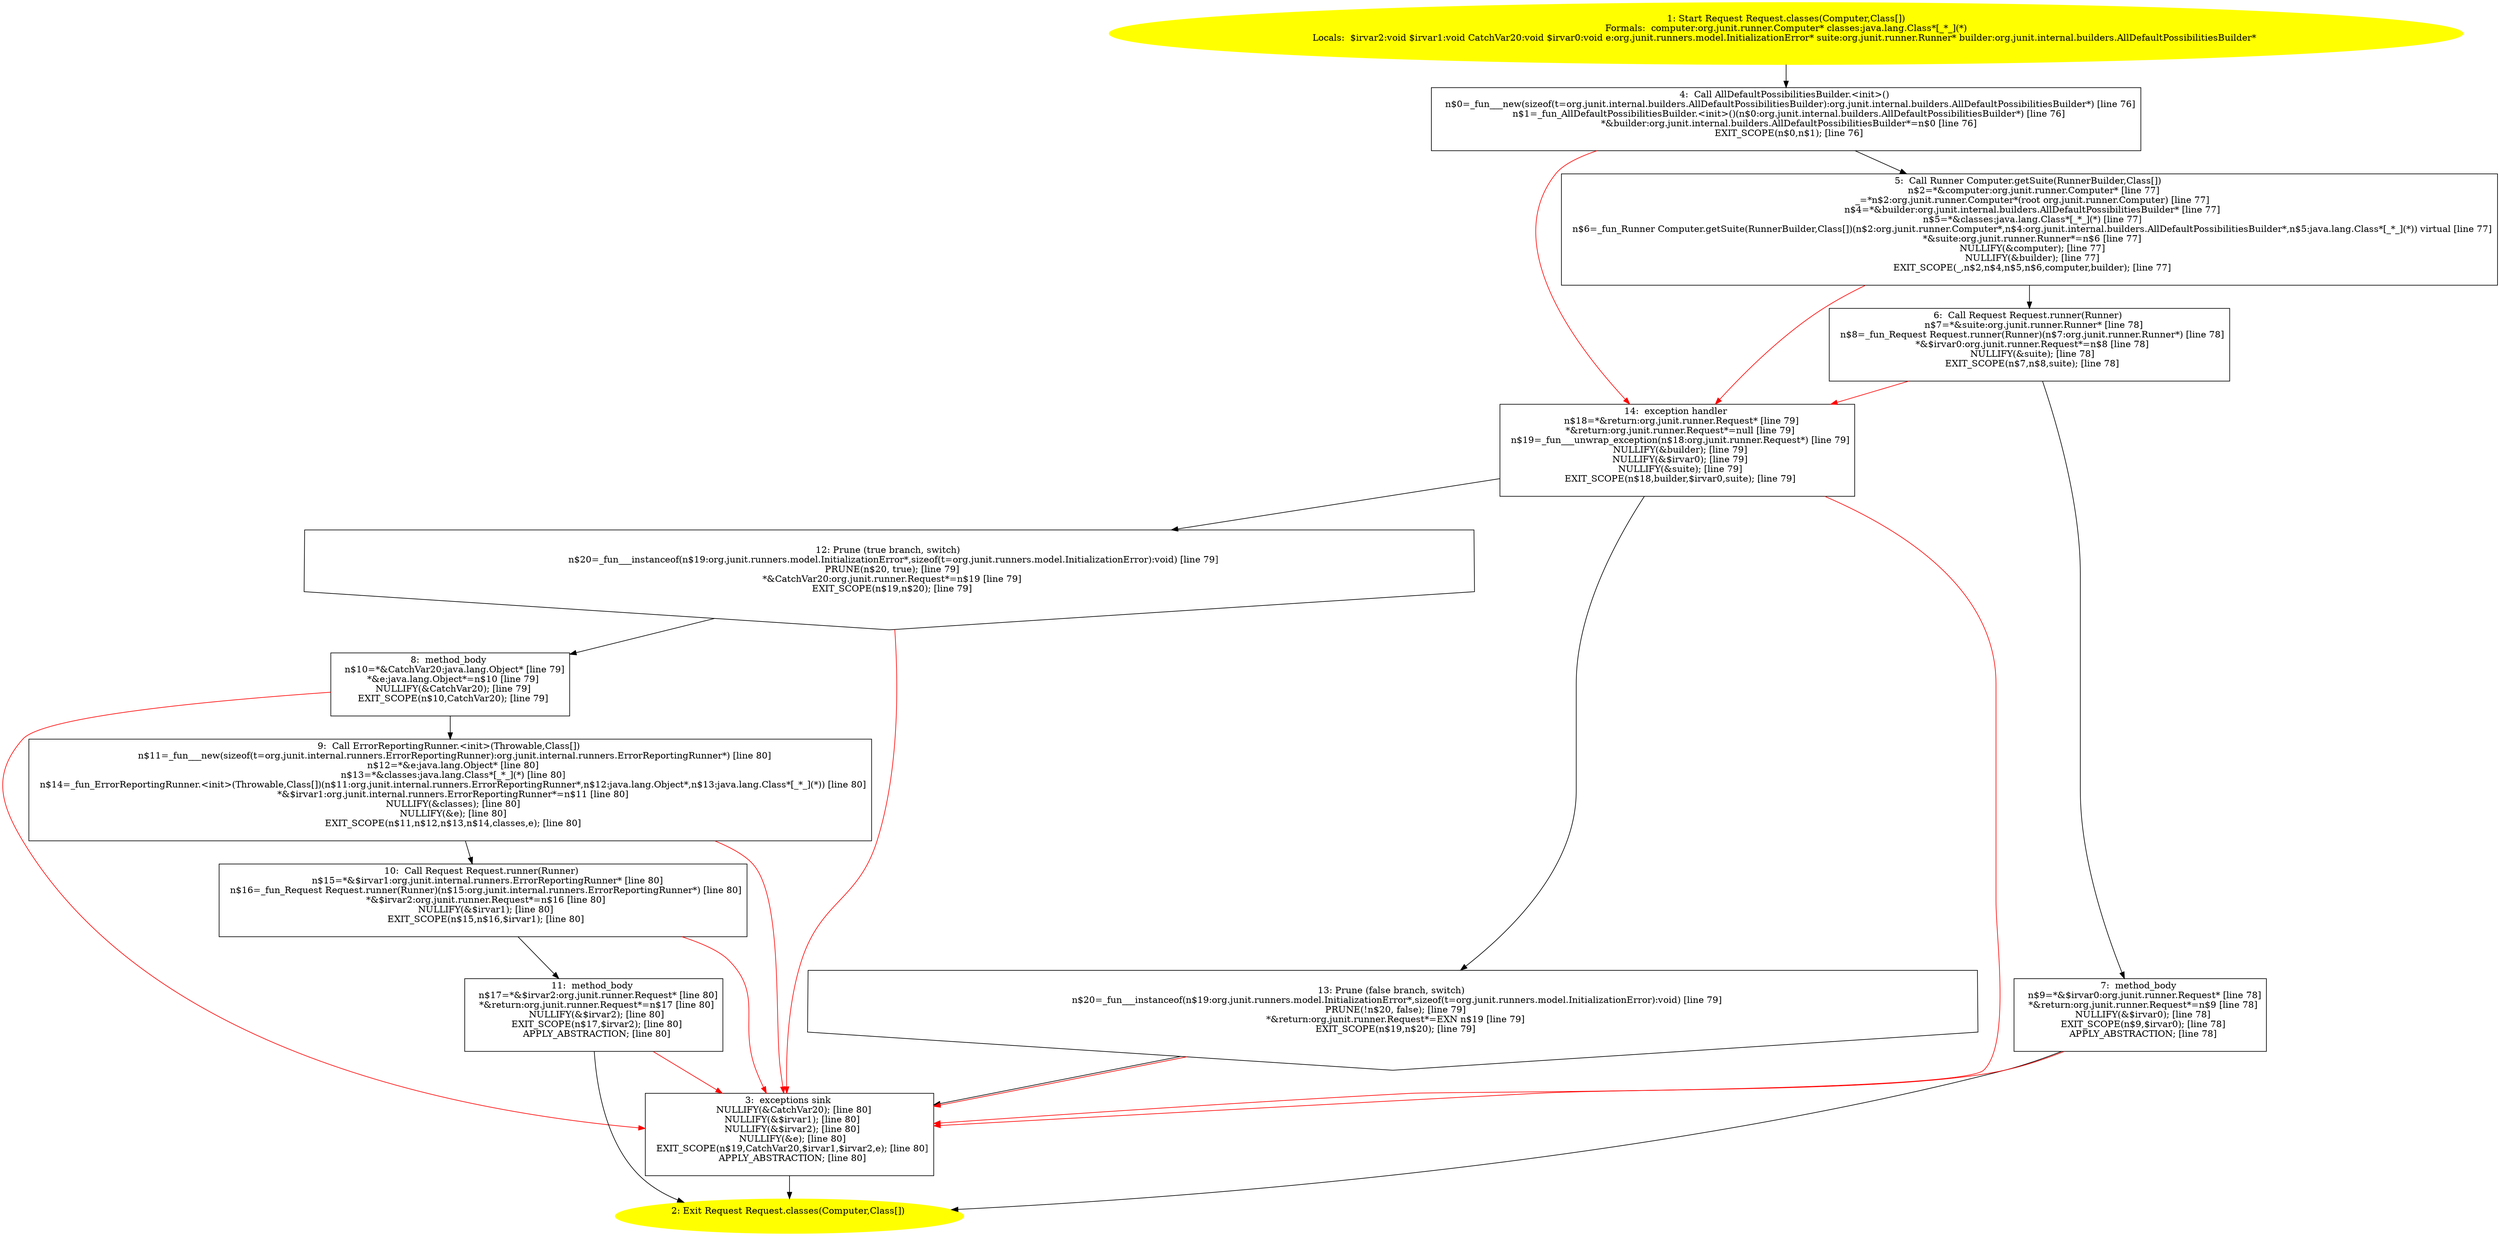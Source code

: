 /* @generated */
digraph cfg {
"org.junit.runner.Request.classes(org.junit.runner.Computer,java.lang.Class[]):org.junit.runner.Reque.fc924d3482f39cd5a591fe7e0aa3b8b9_1" [label="1: Start Request Request.classes(Computer,Class[])\nFormals:  computer:org.junit.runner.Computer* classes:java.lang.Class*[_*_](*)\nLocals:  $irvar2:void $irvar1:void CatchVar20:void $irvar0:void e:org.junit.runners.model.InitializationError* suite:org.junit.runner.Runner* builder:org.junit.internal.builders.AllDefaultPossibilitiesBuilder* \n  " color=yellow style=filled]
	

	 "org.junit.runner.Request.classes(org.junit.runner.Computer,java.lang.Class[]):org.junit.runner.Reque.fc924d3482f39cd5a591fe7e0aa3b8b9_1" -> "org.junit.runner.Request.classes(org.junit.runner.Computer,java.lang.Class[]):org.junit.runner.Reque.fc924d3482f39cd5a591fe7e0aa3b8b9_4" ;
"org.junit.runner.Request.classes(org.junit.runner.Computer,java.lang.Class[]):org.junit.runner.Reque.fc924d3482f39cd5a591fe7e0aa3b8b9_2" [label="2: Exit Request Request.classes(Computer,Class[]) \n  " color=yellow style=filled]
	

"org.junit.runner.Request.classes(org.junit.runner.Computer,java.lang.Class[]):org.junit.runner.Reque.fc924d3482f39cd5a591fe7e0aa3b8b9_3" [label="3:  exceptions sink \n   NULLIFY(&CatchVar20); [line 80]\n  NULLIFY(&$irvar1); [line 80]\n  NULLIFY(&$irvar2); [line 80]\n  NULLIFY(&e); [line 80]\n  EXIT_SCOPE(n$19,CatchVar20,$irvar1,$irvar2,e); [line 80]\n  APPLY_ABSTRACTION; [line 80]\n " shape="box"]
	

	 "org.junit.runner.Request.classes(org.junit.runner.Computer,java.lang.Class[]):org.junit.runner.Reque.fc924d3482f39cd5a591fe7e0aa3b8b9_3" -> "org.junit.runner.Request.classes(org.junit.runner.Computer,java.lang.Class[]):org.junit.runner.Reque.fc924d3482f39cd5a591fe7e0aa3b8b9_2" ;
"org.junit.runner.Request.classes(org.junit.runner.Computer,java.lang.Class[]):org.junit.runner.Reque.fc924d3482f39cd5a591fe7e0aa3b8b9_4" [label="4:  Call AllDefaultPossibilitiesBuilder.<init>() \n   n$0=_fun___new(sizeof(t=org.junit.internal.builders.AllDefaultPossibilitiesBuilder):org.junit.internal.builders.AllDefaultPossibilitiesBuilder*) [line 76]\n  n$1=_fun_AllDefaultPossibilitiesBuilder.<init>()(n$0:org.junit.internal.builders.AllDefaultPossibilitiesBuilder*) [line 76]\n  *&builder:org.junit.internal.builders.AllDefaultPossibilitiesBuilder*=n$0 [line 76]\n  EXIT_SCOPE(n$0,n$1); [line 76]\n " shape="box"]
	

	 "org.junit.runner.Request.classes(org.junit.runner.Computer,java.lang.Class[]):org.junit.runner.Reque.fc924d3482f39cd5a591fe7e0aa3b8b9_4" -> "org.junit.runner.Request.classes(org.junit.runner.Computer,java.lang.Class[]):org.junit.runner.Reque.fc924d3482f39cd5a591fe7e0aa3b8b9_5" ;
	 "org.junit.runner.Request.classes(org.junit.runner.Computer,java.lang.Class[]):org.junit.runner.Reque.fc924d3482f39cd5a591fe7e0aa3b8b9_4" -> "org.junit.runner.Request.classes(org.junit.runner.Computer,java.lang.Class[]):org.junit.runner.Reque.fc924d3482f39cd5a591fe7e0aa3b8b9_14" [color="red" ];
"org.junit.runner.Request.classes(org.junit.runner.Computer,java.lang.Class[]):org.junit.runner.Reque.fc924d3482f39cd5a591fe7e0aa3b8b9_5" [label="5:  Call Runner Computer.getSuite(RunnerBuilder,Class[]) \n   n$2=*&computer:org.junit.runner.Computer* [line 77]\n  _=*n$2:org.junit.runner.Computer*(root org.junit.runner.Computer) [line 77]\n  n$4=*&builder:org.junit.internal.builders.AllDefaultPossibilitiesBuilder* [line 77]\n  n$5=*&classes:java.lang.Class*[_*_](*) [line 77]\n  n$6=_fun_Runner Computer.getSuite(RunnerBuilder,Class[])(n$2:org.junit.runner.Computer*,n$4:org.junit.internal.builders.AllDefaultPossibilitiesBuilder*,n$5:java.lang.Class*[_*_](*)) virtual [line 77]\n  *&suite:org.junit.runner.Runner*=n$6 [line 77]\n  NULLIFY(&computer); [line 77]\n  NULLIFY(&builder); [line 77]\n  EXIT_SCOPE(_,n$2,n$4,n$5,n$6,computer,builder); [line 77]\n " shape="box"]
	

	 "org.junit.runner.Request.classes(org.junit.runner.Computer,java.lang.Class[]):org.junit.runner.Reque.fc924d3482f39cd5a591fe7e0aa3b8b9_5" -> "org.junit.runner.Request.classes(org.junit.runner.Computer,java.lang.Class[]):org.junit.runner.Reque.fc924d3482f39cd5a591fe7e0aa3b8b9_6" ;
	 "org.junit.runner.Request.classes(org.junit.runner.Computer,java.lang.Class[]):org.junit.runner.Reque.fc924d3482f39cd5a591fe7e0aa3b8b9_5" -> "org.junit.runner.Request.classes(org.junit.runner.Computer,java.lang.Class[]):org.junit.runner.Reque.fc924d3482f39cd5a591fe7e0aa3b8b9_14" [color="red" ];
"org.junit.runner.Request.classes(org.junit.runner.Computer,java.lang.Class[]):org.junit.runner.Reque.fc924d3482f39cd5a591fe7e0aa3b8b9_6" [label="6:  Call Request Request.runner(Runner) \n   n$7=*&suite:org.junit.runner.Runner* [line 78]\n  n$8=_fun_Request Request.runner(Runner)(n$7:org.junit.runner.Runner*) [line 78]\n  *&$irvar0:org.junit.runner.Request*=n$8 [line 78]\n  NULLIFY(&suite); [line 78]\n  EXIT_SCOPE(n$7,n$8,suite); [line 78]\n " shape="box"]
	

	 "org.junit.runner.Request.classes(org.junit.runner.Computer,java.lang.Class[]):org.junit.runner.Reque.fc924d3482f39cd5a591fe7e0aa3b8b9_6" -> "org.junit.runner.Request.classes(org.junit.runner.Computer,java.lang.Class[]):org.junit.runner.Reque.fc924d3482f39cd5a591fe7e0aa3b8b9_7" ;
	 "org.junit.runner.Request.classes(org.junit.runner.Computer,java.lang.Class[]):org.junit.runner.Reque.fc924d3482f39cd5a591fe7e0aa3b8b9_6" -> "org.junit.runner.Request.classes(org.junit.runner.Computer,java.lang.Class[]):org.junit.runner.Reque.fc924d3482f39cd5a591fe7e0aa3b8b9_14" [color="red" ];
"org.junit.runner.Request.classes(org.junit.runner.Computer,java.lang.Class[]):org.junit.runner.Reque.fc924d3482f39cd5a591fe7e0aa3b8b9_7" [label="7:  method_body \n   n$9=*&$irvar0:org.junit.runner.Request* [line 78]\n  *&return:org.junit.runner.Request*=n$9 [line 78]\n  NULLIFY(&$irvar0); [line 78]\n  EXIT_SCOPE(n$9,$irvar0); [line 78]\n  APPLY_ABSTRACTION; [line 78]\n " shape="box"]
	

	 "org.junit.runner.Request.classes(org.junit.runner.Computer,java.lang.Class[]):org.junit.runner.Reque.fc924d3482f39cd5a591fe7e0aa3b8b9_7" -> "org.junit.runner.Request.classes(org.junit.runner.Computer,java.lang.Class[]):org.junit.runner.Reque.fc924d3482f39cd5a591fe7e0aa3b8b9_2" ;
	 "org.junit.runner.Request.classes(org.junit.runner.Computer,java.lang.Class[]):org.junit.runner.Reque.fc924d3482f39cd5a591fe7e0aa3b8b9_7" -> "org.junit.runner.Request.classes(org.junit.runner.Computer,java.lang.Class[]):org.junit.runner.Reque.fc924d3482f39cd5a591fe7e0aa3b8b9_3" [color="red" ];
"org.junit.runner.Request.classes(org.junit.runner.Computer,java.lang.Class[]):org.junit.runner.Reque.fc924d3482f39cd5a591fe7e0aa3b8b9_8" [label="8:  method_body \n   n$10=*&CatchVar20:java.lang.Object* [line 79]\n  *&e:java.lang.Object*=n$10 [line 79]\n  NULLIFY(&CatchVar20); [line 79]\n  EXIT_SCOPE(n$10,CatchVar20); [line 79]\n " shape="box"]
	

	 "org.junit.runner.Request.classes(org.junit.runner.Computer,java.lang.Class[]):org.junit.runner.Reque.fc924d3482f39cd5a591fe7e0aa3b8b9_8" -> "org.junit.runner.Request.classes(org.junit.runner.Computer,java.lang.Class[]):org.junit.runner.Reque.fc924d3482f39cd5a591fe7e0aa3b8b9_9" ;
	 "org.junit.runner.Request.classes(org.junit.runner.Computer,java.lang.Class[]):org.junit.runner.Reque.fc924d3482f39cd5a591fe7e0aa3b8b9_8" -> "org.junit.runner.Request.classes(org.junit.runner.Computer,java.lang.Class[]):org.junit.runner.Reque.fc924d3482f39cd5a591fe7e0aa3b8b9_3" [color="red" ];
"org.junit.runner.Request.classes(org.junit.runner.Computer,java.lang.Class[]):org.junit.runner.Reque.fc924d3482f39cd5a591fe7e0aa3b8b9_9" [label="9:  Call ErrorReportingRunner.<init>(Throwable,Class[]) \n   n$11=_fun___new(sizeof(t=org.junit.internal.runners.ErrorReportingRunner):org.junit.internal.runners.ErrorReportingRunner*) [line 80]\n  n$12=*&e:java.lang.Object* [line 80]\n  n$13=*&classes:java.lang.Class*[_*_](*) [line 80]\n  n$14=_fun_ErrorReportingRunner.<init>(Throwable,Class[])(n$11:org.junit.internal.runners.ErrorReportingRunner*,n$12:java.lang.Object*,n$13:java.lang.Class*[_*_](*)) [line 80]\n  *&$irvar1:org.junit.internal.runners.ErrorReportingRunner*=n$11 [line 80]\n  NULLIFY(&classes); [line 80]\n  NULLIFY(&e); [line 80]\n  EXIT_SCOPE(n$11,n$12,n$13,n$14,classes,e); [line 80]\n " shape="box"]
	

	 "org.junit.runner.Request.classes(org.junit.runner.Computer,java.lang.Class[]):org.junit.runner.Reque.fc924d3482f39cd5a591fe7e0aa3b8b9_9" -> "org.junit.runner.Request.classes(org.junit.runner.Computer,java.lang.Class[]):org.junit.runner.Reque.fc924d3482f39cd5a591fe7e0aa3b8b9_10" ;
	 "org.junit.runner.Request.classes(org.junit.runner.Computer,java.lang.Class[]):org.junit.runner.Reque.fc924d3482f39cd5a591fe7e0aa3b8b9_9" -> "org.junit.runner.Request.classes(org.junit.runner.Computer,java.lang.Class[]):org.junit.runner.Reque.fc924d3482f39cd5a591fe7e0aa3b8b9_3" [color="red" ];
"org.junit.runner.Request.classes(org.junit.runner.Computer,java.lang.Class[]):org.junit.runner.Reque.fc924d3482f39cd5a591fe7e0aa3b8b9_10" [label="10:  Call Request Request.runner(Runner) \n   n$15=*&$irvar1:org.junit.internal.runners.ErrorReportingRunner* [line 80]\n  n$16=_fun_Request Request.runner(Runner)(n$15:org.junit.internal.runners.ErrorReportingRunner*) [line 80]\n  *&$irvar2:org.junit.runner.Request*=n$16 [line 80]\n  NULLIFY(&$irvar1); [line 80]\n  EXIT_SCOPE(n$15,n$16,$irvar1); [line 80]\n " shape="box"]
	

	 "org.junit.runner.Request.classes(org.junit.runner.Computer,java.lang.Class[]):org.junit.runner.Reque.fc924d3482f39cd5a591fe7e0aa3b8b9_10" -> "org.junit.runner.Request.classes(org.junit.runner.Computer,java.lang.Class[]):org.junit.runner.Reque.fc924d3482f39cd5a591fe7e0aa3b8b9_11" ;
	 "org.junit.runner.Request.classes(org.junit.runner.Computer,java.lang.Class[]):org.junit.runner.Reque.fc924d3482f39cd5a591fe7e0aa3b8b9_10" -> "org.junit.runner.Request.classes(org.junit.runner.Computer,java.lang.Class[]):org.junit.runner.Reque.fc924d3482f39cd5a591fe7e0aa3b8b9_3" [color="red" ];
"org.junit.runner.Request.classes(org.junit.runner.Computer,java.lang.Class[]):org.junit.runner.Reque.fc924d3482f39cd5a591fe7e0aa3b8b9_11" [label="11:  method_body \n   n$17=*&$irvar2:org.junit.runner.Request* [line 80]\n  *&return:org.junit.runner.Request*=n$17 [line 80]\n  NULLIFY(&$irvar2); [line 80]\n  EXIT_SCOPE(n$17,$irvar2); [line 80]\n  APPLY_ABSTRACTION; [line 80]\n " shape="box"]
	

	 "org.junit.runner.Request.classes(org.junit.runner.Computer,java.lang.Class[]):org.junit.runner.Reque.fc924d3482f39cd5a591fe7e0aa3b8b9_11" -> "org.junit.runner.Request.classes(org.junit.runner.Computer,java.lang.Class[]):org.junit.runner.Reque.fc924d3482f39cd5a591fe7e0aa3b8b9_2" ;
	 "org.junit.runner.Request.classes(org.junit.runner.Computer,java.lang.Class[]):org.junit.runner.Reque.fc924d3482f39cd5a591fe7e0aa3b8b9_11" -> "org.junit.runner.Request.classes(org.junit.runner.Computer,java.lang.Class[]):org.junit.runner.Reque.fc924d3482f39cd5a591fe7e0aa3b8b9_3" [color="red" ];
"org.junit.runner.Request.classes(org.junit.runner.Computer,java.lang.Class[]):org.junit.runner.Reque.fc924d3482f39cd5a591fe7e0aa3b8b9_12" [label="12: Prune (true branch, switch) \n   n$20=_fun___instanceof(n$19:org.junit.runners.model.InitializationError*,sizeof(t=org.junit.runners.model.InitializationError):void) [line 79]\n  PRUNE(n$20, true); [line 79]\n  *&CatchVar20:org.junit.runner.Request*=n$19 [line 79]\n  EXIT_SCOPE(n$19,n$20); [line 79]\n " shape="invhouse"]
	

	 "org.junit.runner.Request.classes(org.junit.runner.Computer,java.lang.Class[]):org.junit.runner.Reque.fc924d3482f39cd5a591fe7e0aa3b8b9_12" -> "org.junit.runner.Request.classes(org.junit.runner.Computer,java.lang.Class[]):org.junit.runner.Reque.fc924d3482f39cd5a591fe7e0aa3b8b9_8" ;
	 "org.junit.runner.Request.classes(org.junit.runner.Computer,java.lang.Class[]):org.junit.runner.Reque.fc924d3482f39cd5a591fe7e0aa3b8b9_12" -> "org.junit.runner.Request.classes(org.junit.runner.Computer,java.lang.Class[]):org.junit.runner.Reque.fc924d3482f39cd5a591fe7e0aa3b8b9_3" [color="red" ];
"org.junit.runner.Request.classes(org.junit.runner.Computer,java.lang.Class[]):org.junit.runner.Reque.fc924d3482f39cd5a591fe7e0aa3b8b9_13" [label="13: Prune (false branch, switch) \n   n$20=_fun___instanceof(n$19:org.junit.runners.model.InitializationError*,sizeof(t=org.junit.runners.model.InitializationError):void) [line 79]\n  PRUNE(!n$20, false); [line 79]\n  *&return:org.junit.runner.Request*=EXN n$19 [line 79]\n  EXIT_SCOPE(n$19,n$20); [line 79]\n " shape="invhouse"]
	

	 "org.junit.runner.Request.classes(org.junit.runner.Computer,java.lang.Class[]):org.junit.runner.Reque.fc924d3482f39cd5a591fe7e0aa3b8b9_13" -> "org.junit.runner.Request.classes(org.junit.runner.Computer,java.lang.Class[]):org.junit.runner.Reque.fc924d3482f39cd5a591fe7e0aa3b8b9_3" ;
	 "org.junit.runner.Request.classes(org.junit.runner.Computer,java.lang.Class[]):org.junit.runner.Reque.fc924d3482f39cd5a591fe7e0aa3b8b9_13" -> "org.junit.runner.Request.classes(org.junit.runner.Computer,java.lang.Class[]):org.junit.runner.Reque.fc924d3482f39cd5a591fe7e0aa3b8b9_3" [color="red" ];
"org.junit.runner.Request.classes(org.junit.runner.Computer,java.lang.Class[]):org.junit.runner.Reque.fc924d3482f39cd5a591fe7e0aa3b8b9_14" [label="14:  exception handler \n   n$18=*&return:org.junit.runner.Request* [line 79]\n  *&return:org.junit.runner.Request*=null [line 79]\n  n$19=_fun___unwrap_exception(n$18:org.junit.runner.Request*) [line 79]\n  NULLIFY(&builder); [line 79]\n  NULLIFY(&$irvar0); [line 79]\n  NULLIFY(&suite); [line 79]\n  EXIT_SCOPE(n$18,builder,$irvar0,suite); [line 79]\n " shape="box"]
	

	 "org.junit.runner.Request.classes(org.junit.runner.Computer,java.lang.Class[]):org.junit.runner.Reque.fc924d3482f39cd5a591fe7e0aa3b8b9_14" -> "org.junit.runner.Request.classes(org.junit.runner.Computer,java.lang.Class[]):org.junit.runner.Reque.fc924d3482f39cd5a591fe7e0aa3b8b9_12" ;
	 "org.junit.runner.Request.classes(org.junit.runner.Computer,java.lang.Class[]):org.junit.runner.Reque.fc924d3482f39cd5a591fe7e0aa3b8b9_14" -> "org.junit.runner.Request.classes(org.junit.runner.Computer,java.lang.Class[]):org.junit.runner.Reque.fc924d3482f39cd5a591fe7e0aa3b8b9_13" ;
	 "org.junit.runner.Request.classes(org.junit.runner.Computer,java.lang.Class[]):org.junit.runner.Reque.fc924d3482f39cd5a591fe7e0aa3b8b9_14" -> "org.junit.runner.Request.classes(org.junit.runner.Computer,java.lang.Class[]):org.junit.runner.Reque.fc924d3482f39cd5a591fe7e0aa3b8b9_3" [color="red" ];
}
